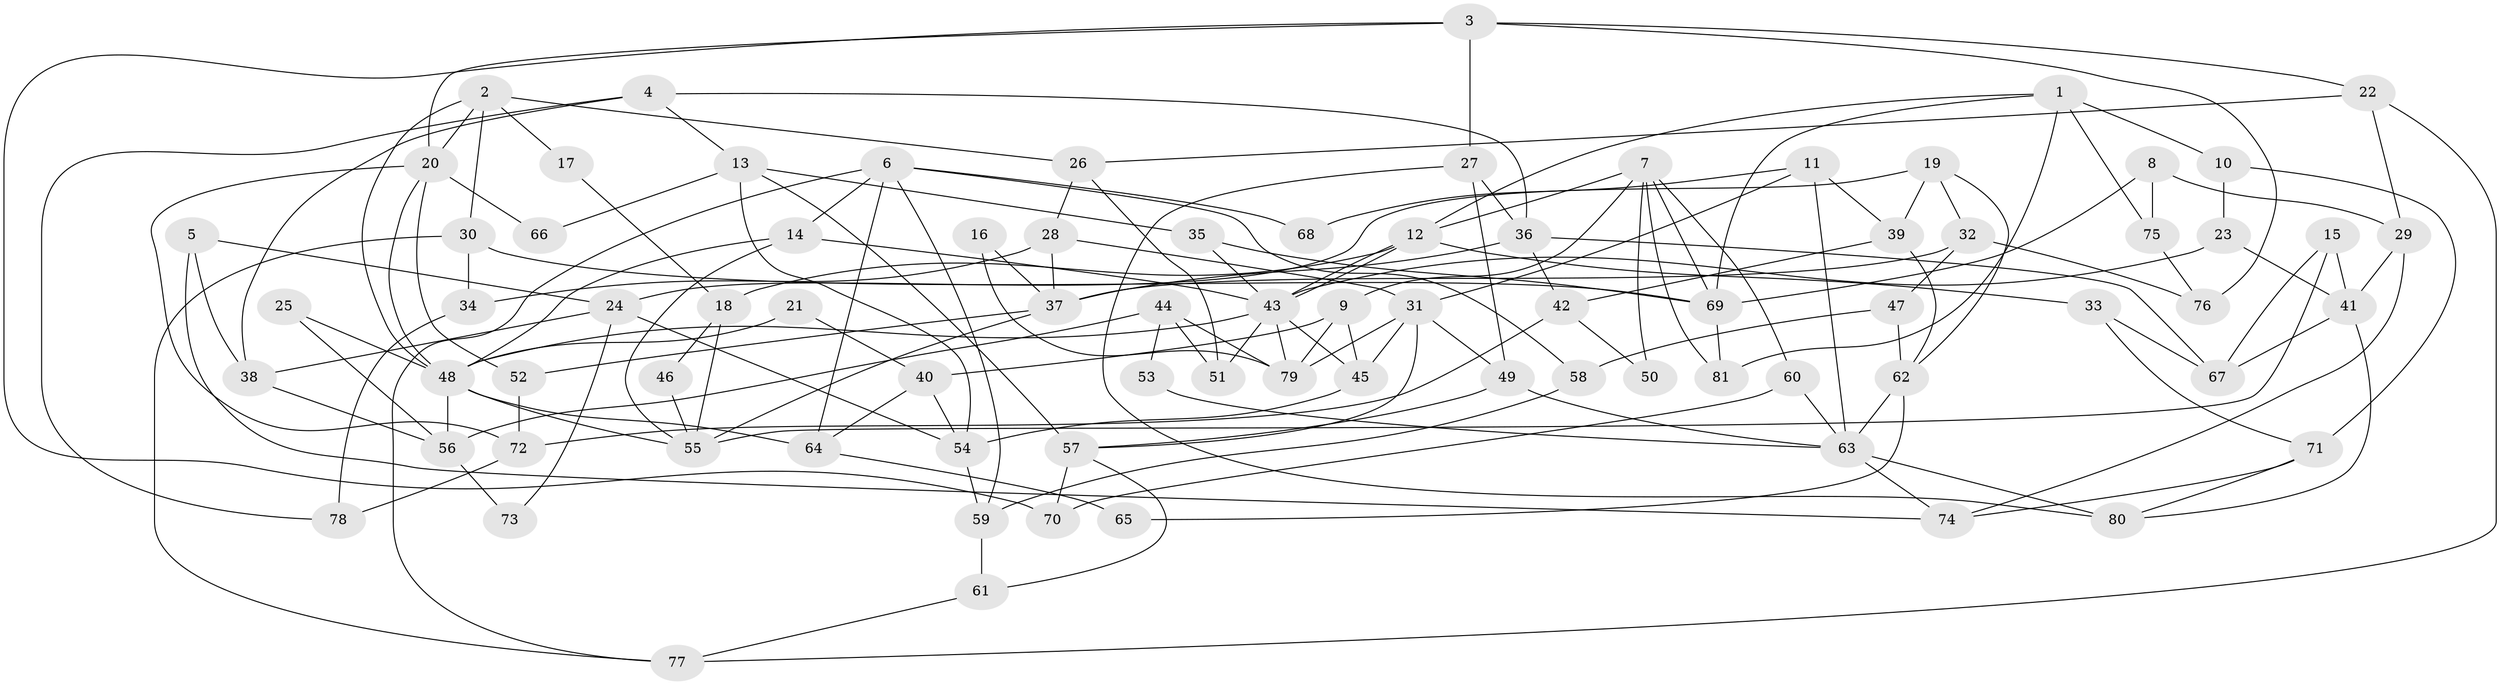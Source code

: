 // coarse degree distribution, {5: 0.11764705882352941, 4: 0.19607843137254902, 7: 0.13725490196078433, 6: 0.1568627450980392, 8: 0.0784313725490196, 3: 0.13725490196078433, 9: 0.0196078431372549, 2: 0.11764705882352941, 10: 0.0196078431372549, 1: 0.0196078431372549}
// Generated by graph-tools (version 1.1) at 2025/23/03/03/25 07:23:59]
// undirected, 81 vertices, 162 edges
graph export_dot {
graph [start="1"]
  node [color=gray90,style=filled];
  1;
  2;
  3;
  4;
  5;
  6;
  7;
  8;
  9;
  10;
  11;
  12;
  13;
  14;
  15;
  16;
  17;
  18;
  19;
  20;
  21;
  22;
  23;
  24;
  25;
  26;
  27;
  28;
  29;
  30;
  31;
  32;
  33;
  34;
  35;
  36;
  37;
  38;
  39;
  40;
  41;
  42;
  43;
  44;
  45;
  46;
  47;
  48;
  49;
  50;
  51;
  52;
  53;
  54;
  55;
  56;
  57;
  58;
  59;
  60;
  61;
  62;
  63;
  64;
  65;
  66;
  67;
  68;
  69;
  70;
  71;
  72;
  73;
  74;
  75;
  76;
  77;
  78;
  79;
  80;
  81;
  1 -- 12;
  1 -- 69;
  1 -- 10;
  1 -- 75;
  1 -- 81;
  2 -- 30;
  2 -- 20;
  2 -- 17;
  2 -- 26;
  2 -- 48;
  3 -- 22;
  3 -- 20;
  3 -- 27;
  3 -- 70;
  3 -- 76;
  4 -- 38;
  4 -- 13;
  4 -- 36;
  4 -- 78;
  5 -- 24;
  5 -- 74;
  5 -- 38;
  6 -- 77;
  6 -- 14;
  6 -- 58;
  6 -- 59;
  6 -- 64;
  6 -- 68;
  7 -- 69;
  7 -- 9;
  7 -- 12;
  7 -- 50;
  7 -- 60;
  7 -- 81;
  8 -- 75;
  8 -- 69;
  8 -- 29;
  9 -- 79;
  9 -- 45;
  9 -- 40;
  10 -- 23;
  10 -- 71;
  11 -- 63;
  11 -- 31;
  11 -- 39;
  11 -- 68;
  12 -- 43;
  12 -- 43;
  12 -- 18;
  12 -- 33;
  13 -- 54;
  13 -- 57;
  13 -- 35;
  13 -- 66;
  14 -- 48;
  14 -- 43;
  14 -- 55;
  15 -- 41;
  15 -- 55;
  15 -- 67;
  16 -- 37;
  16 -- 79;
  17 -- 18;
  18 -- 55;
  18 -- 46;
  19 -- 32;
  19 -- 62;
  19 -- 24;
  19 -- 39;
  20 -- 52;
  20 -- 48;
  20 -- 66;
  20 -- 72;
  21 -- 48;
  21 -- 40;
  22 -- 26;
  22 -- 29;
  22 -- 77;
  23 -- 41;
  23 -- 43;
  24 -- 54;
  24 -- 38;
  24 -- 73;
  25 -- 48;
  25 -- 56;
  26 -- 51;
  26 -- 28;
  27 -- 36;
  27 -- 49;
  27 -- 80;
  28 -- 37;
  28 -- 31;
  28 -- 34;
  29 -- 74;
  29 -- 41;
  30 -- 34;
  30 -- 69;
  30 -- 77;
  31 -- 49;
  31 -- 45;
  31 -- 57;
  31 -- 79;
  32 -- 37;
  32 -- 47;
  32 -- 76;
  33 -- 67;
  33 -- 71;
  34 -- 78;
  35 -- 43;
  35 -- 69;
  36 -- 67;
  36 -- 37;
  36 -- 42;
  37 -- 55;
  37 -- 52;
  38 -- 56;
  39 -- 42;
  39 -- 62;
  40 -- 64;
  40 -- 54;
  41 -- 80;
  41 -- 67;
  42 -- 50;
  42 -- 72;
  43 -- 45;
  43 -- 48;
  43 -- 51;
  43 -- 79;
  44 -- 79;
  44 -- 56;
  44 -- 51;
  44 -- 53;
  45 -- 54;
  46 -- 55;
  47 -- 62;
  47 -- 58;
  48 -- 55;
  48 -- 56;
  48 -- 64;
  49 -- 63;
  49 -- 57;
  52 -- 72;
  53 -- 63;
  54 -- 59;
  56 -- 73;
  57 -- 61;
  57 -- 70;
  58 -- 59;
  59 -- 61;
  60 -- 70;
  60 -- 63;
  61 -- 77;
  62 -- 63;
  62 -- 65;
  63 -- 80;
  63 -- 74;
  64 -- 65;
  69 -- 81;
  71 -- 74;
  71 -- 80;
  72 -- 78;
  75 -- 76;
}
